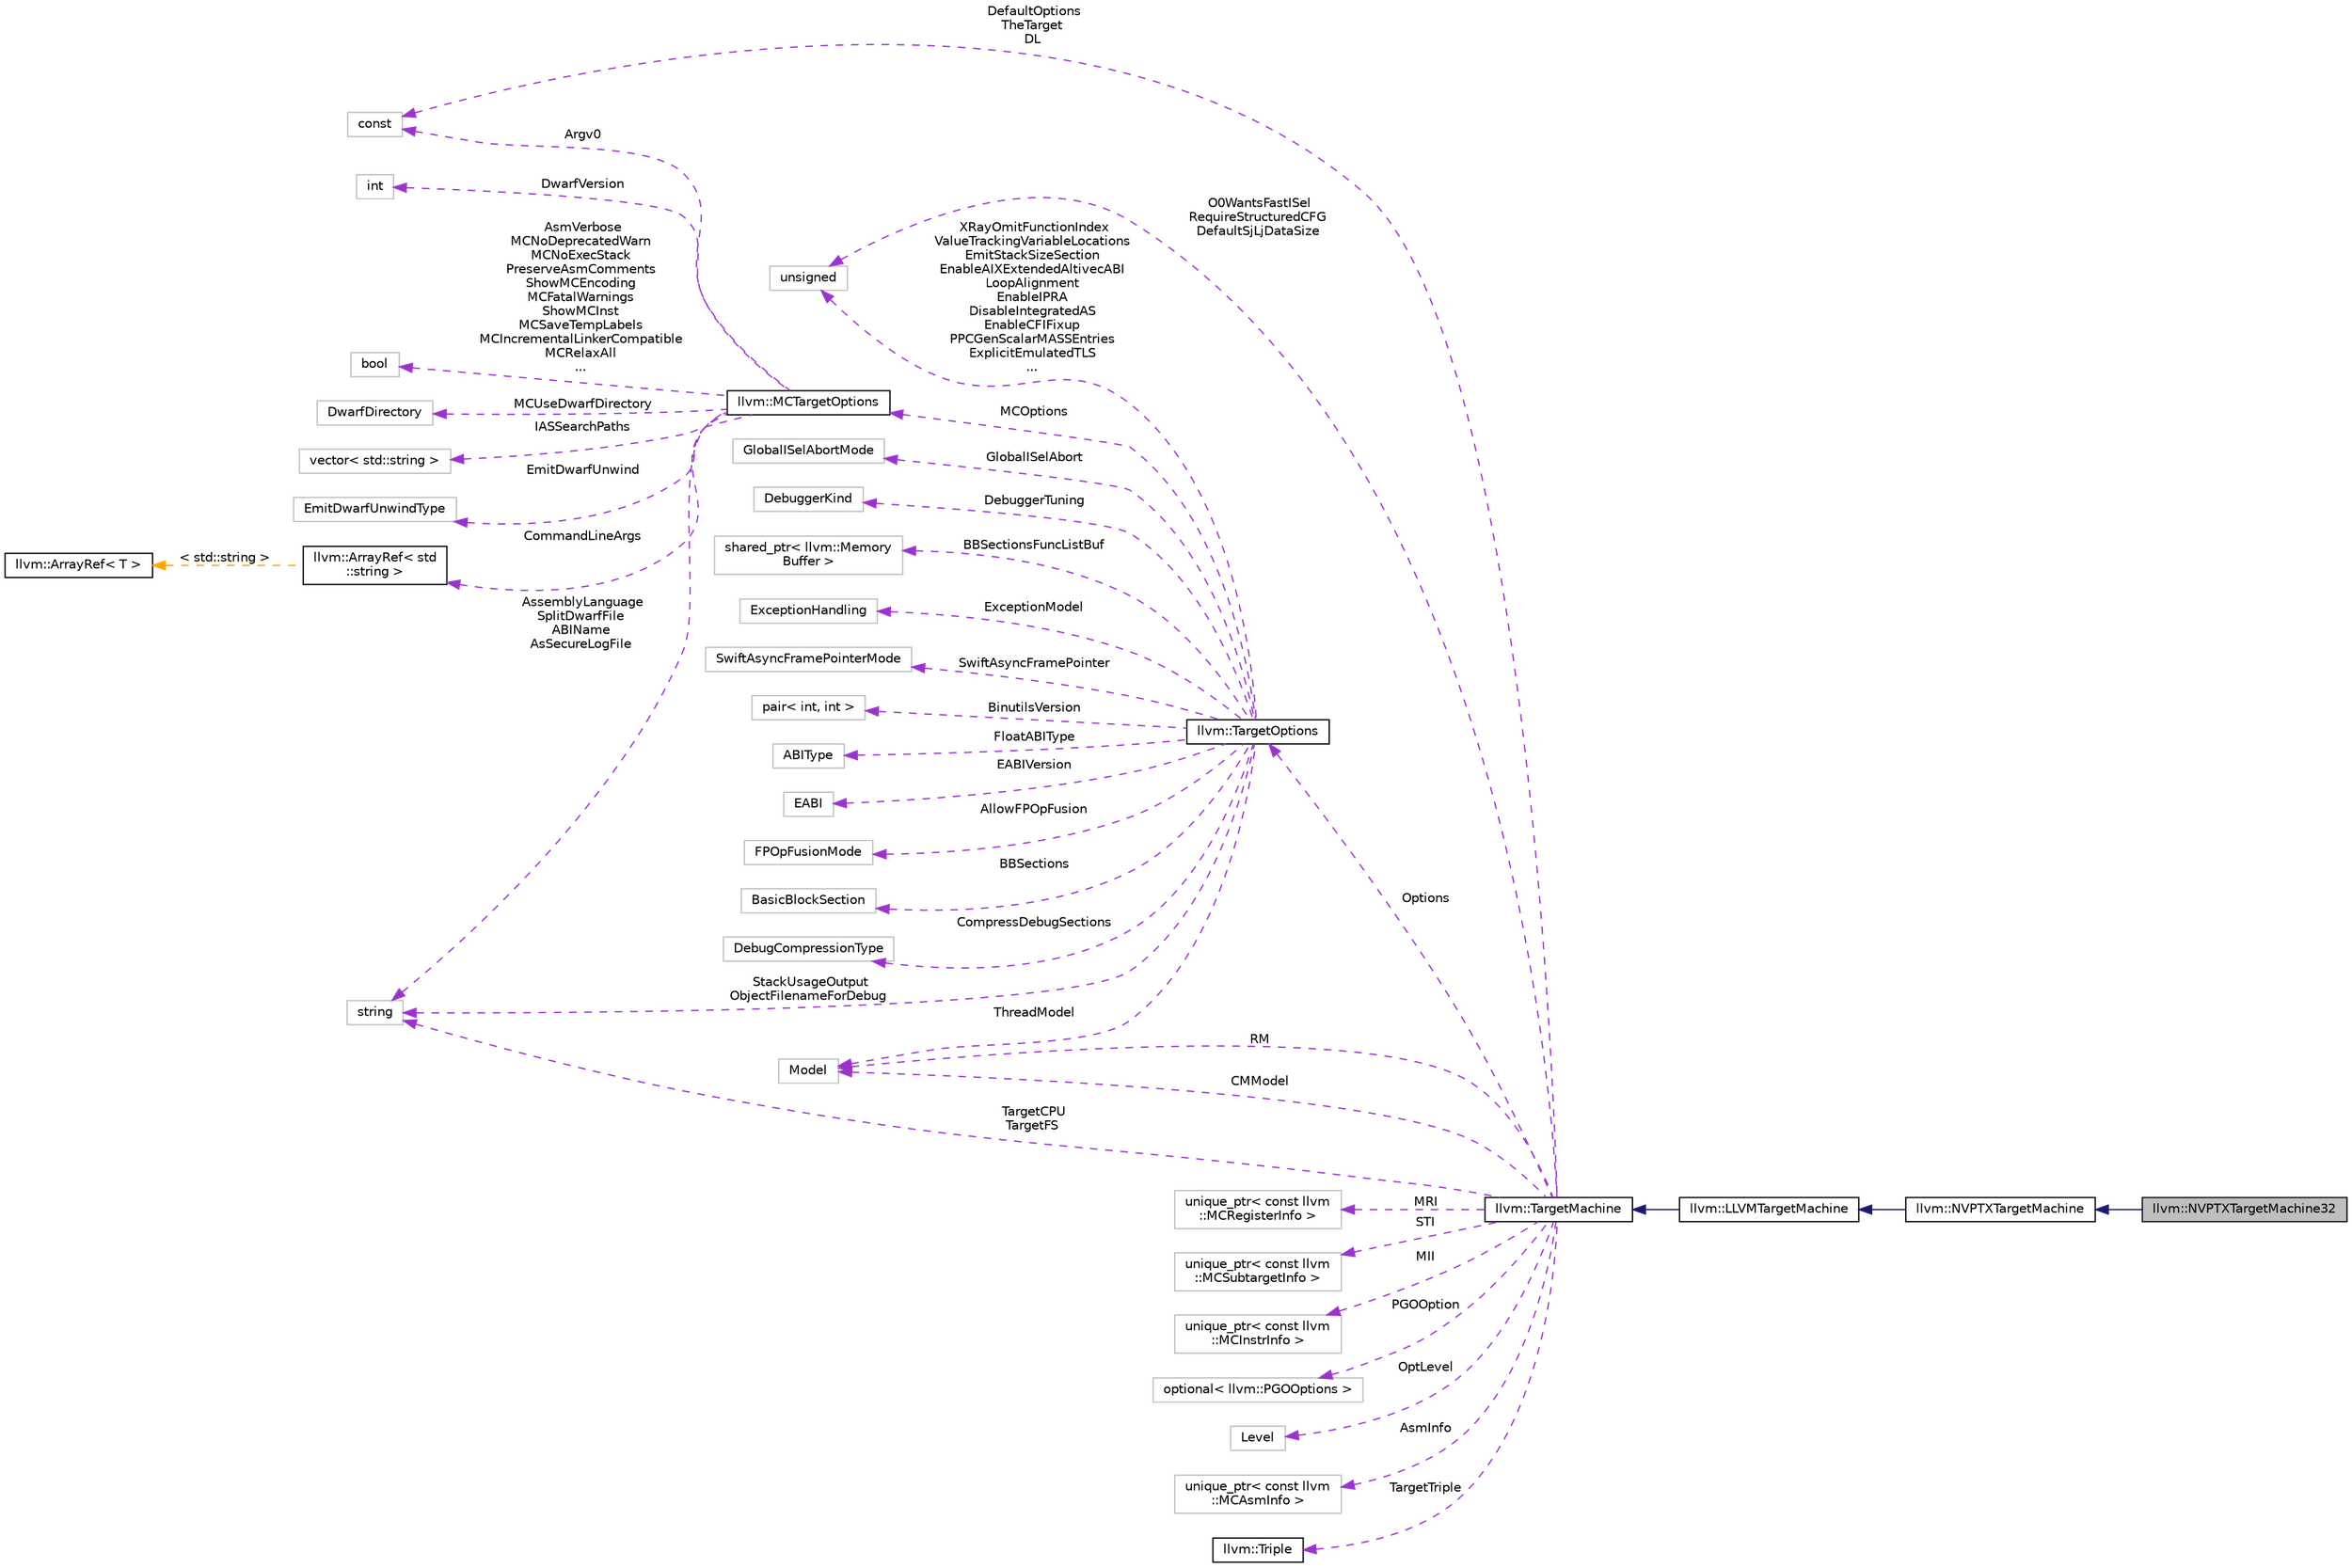 digraph "llvm::NVPTXTargetMachine32"
{
 // LATEX_PDF_SIZE
  bgcolor="transparent";
  edge [fontname="Helvetica",fontsize="10",labelfontname="Helvetica",labelfontsize="10"];
  node [fontname="Helvetica",fontsize="10",shape=record];
  rankdir="LR";
  Node1 [label="llvm::NVPTXTargetMachine32",height=0.2,width=0.4,color="black", fillcolor="grey75", style="filled", fontcolor="black",tooltip=" "];
  Node2 -> Node1 [dir="back",color="midnightblue",fontsize="10",style="solid",fontname="Helvetica"];
  Node2 [label="llvm::NVPTXTargetMachine",height=0.2,width=0.4,color="black",URL="$classllvm_1_1NVPTXTargetMachine.html",tooltip="NVPTXTargetMachine."];
  Node3 -> Node2 [dir="back",color="midnightblue",fontsize="10",style="solid",fontname="Helvetica"];
  Node3 [label="llvm::LLVMTargetMachine",height=0.2,width=0.4,color="black",URL="$classllvm_1_1LLVMTargetMachine.html",tooltip="This class describes a target machine that is implemented with the LLVM target-independent code gener..."];
  Node4 -> Node3 [dir="back",color="midnightblue",fontsize="10",style="solid",fontname="Helvetica"];
  Node4 [label="llvm::TargetMachine",height=0.2,width=0.4,color="black",URL="$classllvm_1_1TargetMachine.html",tooltip="Primary interface to the complete machine description for the target machine."];
  Node5 -> Node4 [dir="back",color="darkorchid3",fontsize="10",style="dashed",label=" Options" ,fontname="Helvetica"];
  Node5 [label="llvm::TargetOptions",height=0.2,width=0.4,color="black",URL="$classllvm_1_1TargetOptions.html",tooltip=" "];
  Node6 -> Node5 [dir="back",color="darkorchid3",fontsize="10",style="dashed",label=" SwiftAsyncFramePointer" ,fontname="Helvetica"];
  Node6 [label="SwiftAsyncFramePointerMode",height=0.2,width=0.4,color="grey75",tooltip=" "];
  Node7 -> Node5 [dir="back",color="darkorchid3",fontsize="10",style="dashed",label=" BinutilsVersion" ,fontname="Helvetica"];
  Node7 [label="pair\< int, int \>",height=0.2,width=0.4,color="grey75",tooltip=" "];
  Node8 -> Node5 [dir="back",color="darkorchid3",fontsize="10",style="dashed",label=" FloatABIType" ,fontname="Helvetica"];
  Node8 [label="ABIType",height=0.2,width=0.4,color="grey75",tooltip=" "];
  Node9 -> Node5 [dir="back",color="darkorchid3",fontsize="10",style="dashed",label=" EABIVersion" ,fontname="Helvetica"];
  Node9 [label="EABI",height=0.2,width=0.4,color="grey75",tooltip=" "];
  Node10 -> Node5 [dir="back",color="darkorchid3",fontsize="10",style="dashed",label=" ThreadModel" ,fontname="Helvetica"];
  Node10 [label="Model",height=0.2,width=0.4,color="grey75",tooltip=" "];
  Node11 -> Node5 [dir="back",color="darkorchid3",fontsize="10",style="dashed",label=" AllowFPOpFusion" ,fontname="Helvetica"];
  Node11 [label="FPOpFusionMode",height=0.2,width=0.4,color="grey75",tooltip=" "];
  Node12 -> Node5 [dir="back",color="darkorchid3",fontsize="10",style="dashed",label=" BBSections" ,fontname="Helvetica"];
  Node12 [label="BasicBlockSection",height=0.2,width=0.4,color="grey75",tooltip=" "];
  Node13 -> Node5 [dir="back",color="darkorchid3",fontsize="10",style="dashed",label=" CompressDebugSections" ,fontname="Helvetica"];
  Node13 [label="DebugCompressionType",height=0.2,width=0.4,color="grey75",tooltip=" "];
  Node14 -> Node5 [dir="back",color="darkorchid3",fontsize="10",style="dashed",label=" MCOptions" ,fontname="Helvetica"];
  Node14 [label="llvm::MCTargetOptions",height=0.2,width=0.4,color="black",URL="$classllvm_1_1MCTargetOptions.html",tooltip=" "];
  Node15 -> Node14 [dir="back",color="darkorchid3",fontsize="10",style="dashed",label=" MCUseDwarfDirectory" ,fontname="Helvetica"];
  Node15 [label="DwarfDirectory",height=0.2,width=0.4,color="grey75",tooltip=" "];
  Node16 -> Node14 [dir="back",color="darkorchid3",fontsize="10",style="dashed",label=" IASSearchPaths" ,fontname="Helvetica"];
  Node16 [label="vector\< std::string \>",height=0.2,width=0.4,color="grey75",tooltip=" "];
  Node17 -> Node14 [dir="back",color="darkorchid3",fontsize="10",style="dashed",label=" EmitDwarfUnwind" ,fontname="Helvetica"];
  Node17 [label="EmitDwarfUnwindType",height=0.2,width=0.4,color="grey75",tooltip=" "];
  Node18 -> Node14 [dir="back",color="darkorchid3",fontsize="10",style="dashed",label=" CommandLineArgs" ,fontname="Helvetica"];
  Node18 [label="llvm::ArrayRef\< std\l::string \>",height=0.2,width=0.4,color="black",URL="$classllvm_1_1ArrayRef.html",tooltip=" "];
  Node19 -> Node18 [dir="back",color="orange",fontsize="10",style="dashed",label=" \< std::string \>" ,fontname="Helvetica"];
  Node19 [label="llvm::ArrayRef\< T \>",height=0.2,width=0.4,color="black",URL="$classllvm_1_1ArrayRef.html",tooltip="ArrayRef - Represent a constant reference to an array (0 or more elements consecutively in memory),..."];
  Node20 -> Node14 [dir="back",color="darkorchid3",fontsize="10",style="dashed",label=" DwarfVersion" ,fontname="Helvetica"];
  Node20 [label="int",height=0.2,width=0.4,color="grey75",tooltip=" "];
  Node21 -> Node14 [dir="back",color="darkorchid3",fontsize="10",style="dashed",label=" AssemblyLanguage\nSplitDwarfFile\nABIName\nAsSecureLogFile" ,fontname="Helvetica"];
  Node21 [label="string",height=0.2,width=0.4,color="grey75",tooltip=" "];
  Node22 -> Node14 [dir="back",color="darkorchid3",fontsize="10",style="dashed",label=" AsmVerbose\nMCNoDeprecatedWarn\nMCNoExecStack\nPreserveAsmComments\nShowMCEncoding\nMCFatalWarnings\nShowMCInst\nMCSaveTempLabels\nMCIncrementalLinkerCompatible\nMCRelaxAll\n..." ,fontname="Helvetica"];
  Node22 [label="bool",height=0.2,width=0.4,color="grey75",tooltip=" "];
  Node23 -> Node14 [dir="back",color="darkorchid3",fontsize="10",style="dashed",label=" Argv0" ,fontname="Helvetica"];
  Node23 [label="const",height=0.2,width=0.4,color="grey75",tooltip=" "];
  Node24 -> Node5 [dir="back",color="darkorchid3",fontsize="10",style="dashed",label=" GlobalISelAbort" ,fontname="Helvetica"];
  Node24 [label="GlobalISelAbortMode",height=0.2,width=0.4,color="grey75",tooltip=" "];
  Node25 -> Node5 [dir="back",color="darkorchid3",fontsize="10",style="dashed",label=" DebuggerTuning" ,fontname="Helvetica"];
  Node25 [label="DebuggerKind",height=0.2,width=0.4,color="grey75",tooltip=" "];
  Node21 -> Node5 [dir="back",color="darkorchid3",fontsize="10",style="dashed",label=" StackUsageOutput\nObjectFilenameForDebug" ,fontname="Helvetica"];
  Node26 -> Node5 [dir="back",color="darkorchid3",fontsize="10",style="dashed",label=" BBSectionsFuncListBuf" ,fontname="Helvetica"];
  Node26 [label="shared_ptr\< llvm::Memory\lBuffer \>",height=0.2,width=0.4,color="grey75",tooltip=" "];
  Node27 -> Node5 [dir="back",color="darkorchid3",fontsize="10",style="dashed",label=" XRayOmitFunctionIndex\nValueTrackingVariableLocations\nEmitStackSizeSection\nEnableAIXExtendedAltivecABI\nLoopAlignment\nEnableIPRA\nDisableIntegratedAS\nEnableCFIFixup\nPPCGenScalarMASSEntries\nExplicitEmulatedTLS\n..." ,fontname="Helvetica"];
  Node27 [label="unsigned",height=0.2,width=0.4,color="grey75",tooltip=" "];
  Node28 -> Node5 [dir="back",color="darkorchid3",fontsize="10",style="dashed",label=" ExceptionModel" ,fontname="Helvetica"];
  Node28 [label="ExceptionHandling",height=0.2,width=0.4,color="grey75",tooltip=" "];
  Node29 -> Node4 [dir="back",color="darkorchid3",fontsize="10",style="dashed",label=" MRI" ,fontname="Helvetica"];
  Node29 [label="unique_ptr\< const llvm\l::MCRegisterInfo \>",height=0.2,width=0.4,color="grey75",tooltip=" "];
  Node30 -> Node4 [dir="back",color="darkorchid3",fontsize="10",style="dashed",label=" STI" ,fontname="Helvetica"];
  Node30 [label="unique_ptr\< const llvm\l::MCSubtargetInfo \>",height=0.2,width=0.4,color="grey75",tooltip=" "];
  Node31 -> Node4 [dir="back",color="darkorchid3",fontsize="10",style="dashed",label=" MII" ,fontname="Helvetica"];
  Node31 [label="unique_ptr\< const llvm\l::MCInstrInfo \>",height=0.2,width=0.4,color="grey75",tooltip=" "];
  Node10 -> Node4 [dir="back",color="darkorchid3",fontsize="10",style="dashed",label=" RM" ,fontname="Helvetica"];
  Node32 -> Node4 [dir="back",color="darkorchid3",fontsize="10",style="dashed",label=" PGOOption" ,fontname="Helvetica"];
  Node32 [label="optional\< llvm::PGOOptions \>",height=0.2,width=0.4,color="grey75",tooltip=" "];
  Node33 -> Node4 [dir="back",color="darkorchid3",fontsize="10",style="dashed",label=" OptLevel" ,fontname="Helvetica"];
  Node33 [label="Level",height=0.2,width=0.4,color="grey75",tooltip=" "];
  Node21 -> Node4 [dir="back",color="darkorchid3",fontsize="10",style="dashed",label=" TargetCPU\nTargetFS" ,fontname="Helvetica"];
  Node34 -> Node4 [dir="back",color="darkorchid3",fontsize="10",style="dashed",label=" AsmInfo" ,fontname="Helvetica"];
  Node34 [label="unique_ptr\< const llvm\l::MCAsmInfo \>",height=0.2,width=0.4,color="grey75",tooltip=" "];
  Node10 -> Node4 [dir="back",color="darkorchid3",fontsize="10",style="dashed",label=" CMModel" ,fontname="Helvetica"];
  Node35 -> Node4 [dir="back",color="darkorchid3",fontsize="10",style="dashed",label=" TargetTriple" ,fontname="Helvetica"];
  Node35 [label="llvm::Triple",height=0.2,width=0.4,color="black",URL="$classllvm_1_1Triple.html",tooltip="Triple - Helper class for working with autoconf configuration names."];
  Node27 -> Node4 [dir="back",color="darkorchid3",fontsize="10",style="dashed",label=" O0WantsFastISel\nRequireStructuredCFG\nDefaultSjLjDataSize" ,fontname="Helvetica"];
  Node23 -> Node4 [dir="back",color="darkorchid3",fontsize="10",style="dashed",label=" DefaultOptions\nTheTarget\nDL" ,fontname="Helvetica"];
}
